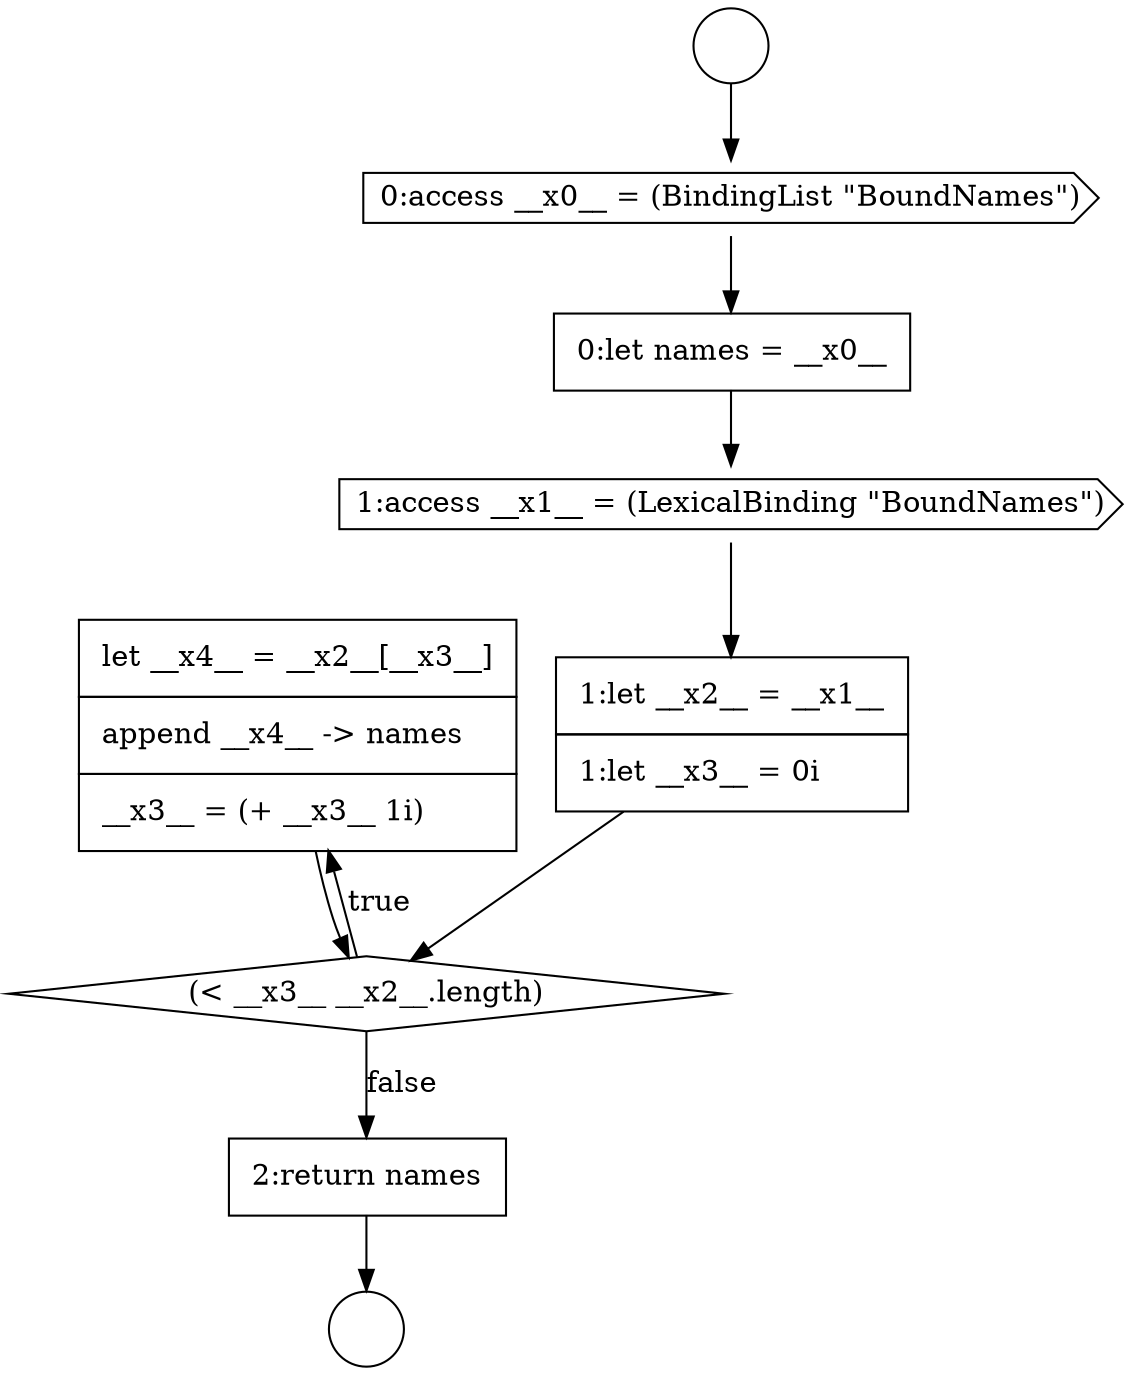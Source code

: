 digraph {
  node6458 [shape=none, margin=0, label=<<font color="black">
    <table border="0" cellborder="1" cellspacing="0" cellpadding="10">
      <tr><td align="left">let __x4__ = __x2__[__x3__]</td></tr>
      <tr><td align="left">append __x4__ -&gt; names</td></tr>
      <tr><td align="left">__x3__ = (+ __x3__ 1i)</td></tr>
    </table>
  </font>> color="black" fillcolor="white" style=filled]
  node6455 [shape=cds, label=<<font color="black">1:access __x1__ = (LexicalBinding &quot;BoundNames&quot;)</font>> color="black" fillcolor="white" style=filled]
  node6451 [shape=circle label=" " color="black" fillcolor="white" style=filled]
  node6459 [shape=none, margin=0, label=<<font color="black">
    <table border="0" cellborder="1" cellspacing="0" cellpadding="10">
      <tr><td align="left">2:return names</td></tr>
    </table>
  </font>> color="black" fillcolor="white" style=filled]
  node6454 [shape=none, margin=0, label=<<font color="black">
    <table border="0" cellborder="1" cellspacing="0" cellpadding="10">
      <tr><td align="left">0:let names = __x0__</td></tr>
    </table>
  </font>> color="black" fillcolor="white" style=filled]
  node6453 [shape=cds, label=<<font color="black">0:access __x0__ = (BindingList &quot;BoundNames&quot;)</font>> color="black" fillcolor="white" style=filled]
  node6457 [shape=diamond, label=<<font color="black">(&lt; __x3__ __x2__.length)</font>> color="black" fillcolor="white" style=filled]
  node6456 [shape=none, margin=0, label=<<font color="black">
    <table border="0" cellborder="1" cellspacing="0" cellpadding="10">
      <tr><td align="left">1:let __x2__ = __x1__</td></tr>
      <tr><td align="left">1:let __x3__ = 0i</td></tr>
    </table>
  </font>> color="black" fillcolor="white" style=filled]
  node6452 [shape=circle label=" " color="black" fillcolor="white" style=filled]
  node6454 -> node6455 [ color="black"]
  node6456 -> node6457 [ color="black"]
  node6451 -> node6453 [ color="black"]
  node6457 -> node6458 [label=<<font color="black">true</font>> color="black"]
  node6457 -> node6459 [label=<<font color="black">false</font>> color="black"]
  node6458 -> node6457 [ color="black"]
  node6455 -> node6456 [ color="black"]
  node6459 -> node6452 [ color="black"]
  node6453 -> node6454 [ color="black"]
}
